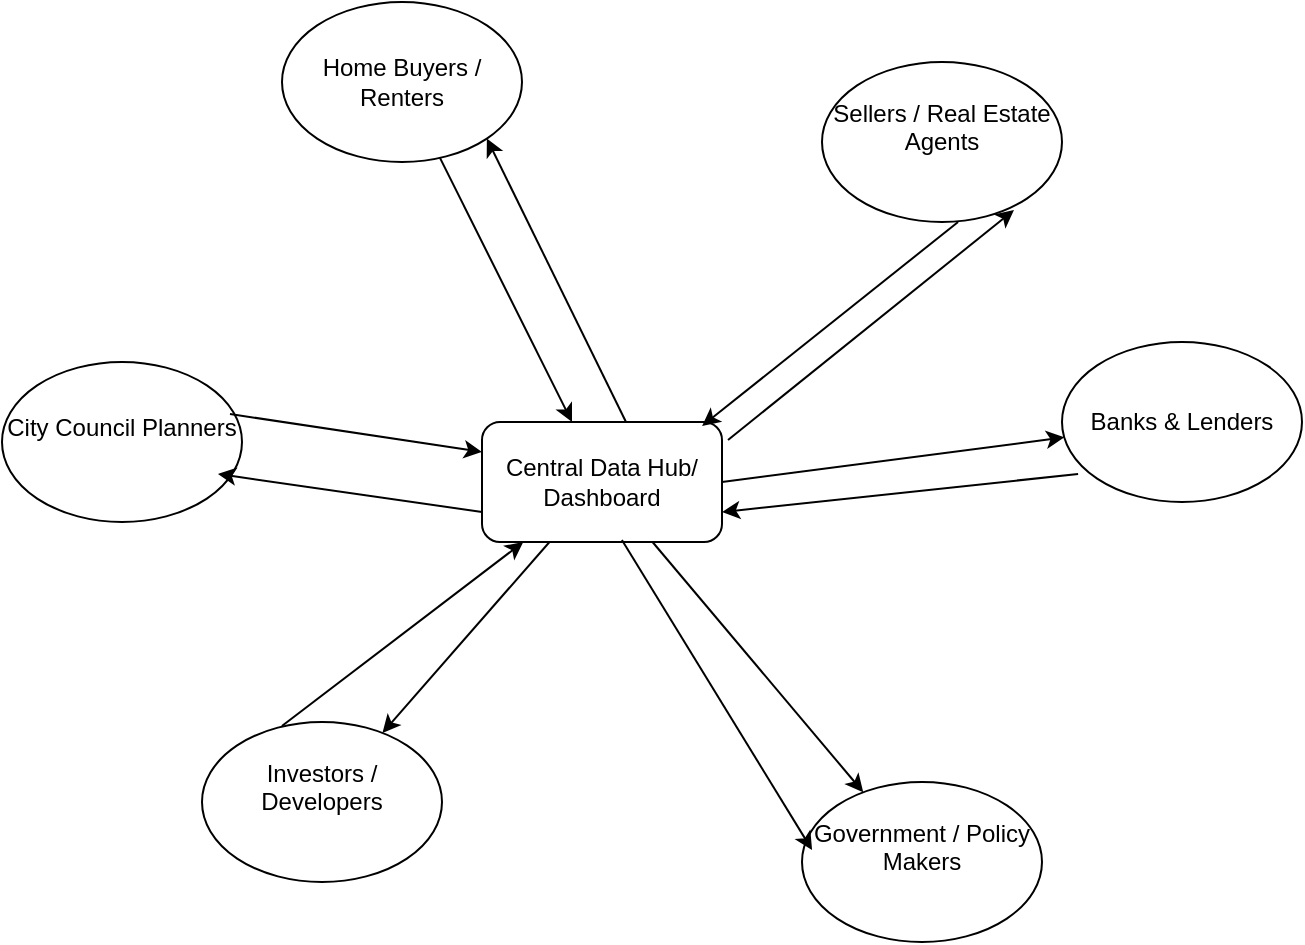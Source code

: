 <mxfile version="28.1.2">
  <diagram name="Page-1" id="ILruZGyyTOa1ROQKs28J">
    <mxGraphModel dx="1026" dy="593" grid="1" gridSize="10" guides="1" tooltips="1" connect="1" arrows="1" fold="1" page="1" pageScale="1" pageWidth="850" pageHeight="1100" math="0" shadow="0">
      <root>
        <mxCell id="0" />
        <mxCell id="1" parent="0" />
        <mxCell id="UPwNnVpkmZIT6Y5rXxJI-1" value="Central Data Hub/ Dashboard" style="rounded=1;whiteSpace=wrap;html=1;" vertex="1" parent="1">
          <mxGeometry x="330" y="240" width="120" height="60" as="geometry" />
        </mxCell>
        <mxCell id="UPwNnVpkmZIT6Y5rXxJI-2" value="Home Buyers / Renters" style="ellipse;whiteSpace=wrap;html=1;" vertex="1" parent="1">
          <mxGeometry x="230" y="30" width="120" height="80" as="geometry" />
        </mxCell>
        <mxCell id="UPwNnVpkmZIT6Y5rXxJI-3" value="&#xa;Sellers / Real Estate Agents &#xa;&#xa;" style="ellipse;whiteSpace=wrap;html=1;" vertex="1" parent="1">
          <mxGeometry x="500" y="60" width="120" height="80" as="geometry" />
        </mxCell>
        <mxCell id="UPwNnVpkmZIT6Y5rXxJI-4" value="Banks &amp;amp; Lenders" style="ellipse;whiteSpace=wrap;html=1;" vertex="1" parent="1">
          <mxGeometry x="620" y="200" width="120" height="80" as="geometry" />
        </mxCell>
        <mxCell id="UPwNnVpkmZIT6Y5rXxJI-5" value="&#xa;Government / Policy Makers&#xa;&#xa;" style="ellipse;whiteSpace=wrap;html=1;" vertex="1" parent="1">
          <mxGeometry x="490" y="420" width="120" height="80" as="geometry" />
        </mxCell>
        <mxCell id="UPwNnVpkmZIT6Y5rXxJI-6" value="&#xa;Investors / Developers&#xa;&#xa;" style="ellipse;whiteSpace=wrap;html=1;" vertex="1" parent="1">
          <mxGeometry x="190" y="390" width="120" height="80" as="geometry" />
        </mxCell>
        <mxCell id="UPwNnVpkmZIT6Y5rXxJI-7" value="&#xa;City Council Planners&#xa;&#xa;" style="ellipse;whiteSpace=wrap;html=1;" vertex="1" parent="1">
          <mxGeometry x="90" y="210" width="120" height="80" as="geometry" />
        </mxCell>
        <mxCell id="UPwNnVpkmZIT6Y5rXxJI-8" value="" style="endArrow=classic;html=1;rounded=0;" edge="1" parent="1" source="UPwNnVpkmZIT6Y5rXxJI-2" target="UPwNnVpkmZIT6Y5rXxJI-1">
          <mxGeometry width="50" height="50" relative="1" as="geometry">
            <mxPoint x="270" y="190" as="sourcePoint" />
            <mxPoint x="320" y="140" as="targetPoint" />
          </mxGeometry>
        </mxCell>
        <mxCell id="UPwNnVpkmZIT6Y5rXxJI-9" value="" style="endArrow=classic;html=1;rounded=0;exitX=0.6;exitY=0;exitDx=0;exitDy=0;exitPerimeter=0;entryX=1;entryY=1;entryDx=0;entryDy=0;" edge="1" parent="1" source="UPwNnVpkmZIT6Y5rXxJI-1" target="UPwNnVpkmZIT6Y5rXxJI-2">
          <mxGeometry width="50" height="50" relative="1" as="geometry">
            <mxPoint x="480" y="190" as="sourcePoint" />
            <mxPoint x="530" y="140" as="targetPoint" />
          </mxGeometry>
        </mxCell>
        <mxCell id="UPwNnVpkmZIT6Y5rXxJI-10" value="" style="endArrow=classic;html=1;rounded=0;exitX=1.025;exitY=0.15;exitDx=0;exitDy=0;exitPerimeter=0;entryX=0.8;entryY=0.925;entryDx=0;entryDy=0;entryPerimeter=0;" edge="1" parent="1" source="UPwNnVpkmZIT6Y5rXxJI-1" target="UPwNnVpkmZIT6Y5rXxJI-3">
          <mxGeometry width="50" height="50" relative="1" as="geometry">
            <mxPoint x="535" y="250" as="sourcePoint" />
            <mxPoint x="585" y="200" as="targetPoint" />
          </mxGeometry>
        </mxCell>
        <mxCell id="UPwNnVpkmZIT6Y5rXxJI-11" value="" style="endArrow=classic;html=1;rounded=0;exitX=0.567;exitY=1;exitDx=0;exitDy=0;exitPerimeter=0;entryX=0.917;entryY=0.033;entryDx=0;entryDy=0;entryPerimeter=0;" edge="1" parent="1" source="UPwNnVpkmZIT6Y5rXxJI-3" target="UPwNnVpkmZIT6Y5rXxJI-1">
          <mxGeometry width="50" height="50" relative="1" as="geometry">
            <mxPoint x="400" y="330" as="sourcePoint" />
            <mxPoint x="450" y="280" as="targetPoint" />
          </mxGeometry>
        </mxCell>
        <mxCell id="UPwNnVpkmZIT6Y5rXxJI-12" value="" style="endArrow=classic;html=1;rounded=0;exitX=0.067;exitY=0.825;exitDx=0;exitDy=0;entryX=1;entryY=0.75;entryDx=0;entryDy=0;exitPerimeter=0;" edge="1" parent="1" source="UPwNnVpkmZIT6Y5rXxJI-4" target="UPwNnVpkmZIT6Y5rXxJI-1">
          <mxGeometry width="50" height="50" relative="1" as="geometry">
            <mxPoint x="400" y="330" as="sourcePoint" />
            <mxPoint x="450" y="280" as="targetPoint" />
          </mxGeometry>
        </mxCell>
        <mxCell id="UPwNnVpkmZIT6Y5rXxJI-13" value="" style="endArrow=classic;html=1;rounded=0;exitX=1;exitY=0.5;exitDx=0;exitDy=0;" edge="1" parent="1" source="UPwNnVpkmZIT6Y5rXxJI-1" target="UPwNnVpkmZIT6Y5rXxJI-4">
          <mxGeometry width="50" height="50" relative="1" as="geometry">
            <mxPoint x="400" y="330" as="sourcePoint" />
            <mxPoint x="450" y="280" as="targetPoint" />
          </mxGeometry>
        </mxCell>
        <mxCell id="UPwNnVpkmZIT6Y5rXxJI-14" value="" style="endArrow=classic;html=1;rounded=0;exitX=0.583;exitY=0.983;exitDx=0;exitDy=0;entryX=0.042;entryY=0.425;entryDx=0;entryDy=0;entryPerimeter=0;exitPerimeter=0;" edge="1" parent="1" source="UPwNnVpkmZIT6Y5rXxJI-1" target="UPwNnVpkmZIT6Y5rXxJI-5">
          <mxGeometry width="50" height="50" relative="1" as="geometry">
            <mxPoint x="380" y="455" as="sourcePoint" />
            <mxPoint x="430" y="405" as="targetPoint" />
          </mxGeometry>
        </mxCell>
        <mxCell id="UPwNnVpkmZIT6Y5rXxJI-15" value="" style="endArrow=classic;html=1;rounded=0;" edge="1" parent="1" source="UPwNnVpkmZIT6Y5rXxJI-1" target="UPwNnVpkmZIT6Y5rXxJI-5">
          <mxGeometry width="50" height="50" relative="1" as="geometry">
            <mxPoint x="400" y="330" as="sourcePoint" />
            <mxPoint x="450" y="280" as="targetPoint" />
          </mxGeometry>
        </mxCell>
        <mxCell id="UPwNnVpkmZIT6Y5rXxJI-18" value="" style="endArrow=classic;html=1;rounded=0;exitX=0.95;exitY=0.325;exitDx=0;exitDy=0;exitPerimeter=0;entryX=0;entryY=0.25;entryDx=0;entryDy=0;" edge="1" parent="1" source="UPwNnVpkmZIT6Y5rXxJI-7" target="UPwNnVpkmZIT6Y5rXxJI-1">
          <mxGeometry width="50" height="50" relative="1" as="geometry">
            <mxPoint x="400" y="330" as="sourcePoint" />
            <mxPoint x="450" y="280" as="targetPoint" />
          </mxGeometry>
        </mxCell>
        <mxCell id="UPwNnVpkmZIT6Y5rXxJI-19" value="" style="endArrow=classic;html=1;rounded=0;entryX=0.9;entryY=0.7;entryDx=0;entryDy=0;entryPerimeter=0;exitX=0;exitY=0.75;exitDx=0;exitDy=0;" edge="1" parent="1" source="UPwNnVpkmZIT6Y5rXxJI-1" target="UPwNnVpkmZIT6Y5rXxJI-7">
          <mxGeometry width="50" height="50" relative="1" as="geometry">
            <mxPoint x="400" y="330" as="sourcePoint" />
            <mxPoint x="450" y="280" as="targetPoint" />
          </mxGeometry>
        </mxCell>
        <mxCell id="UPwNnVpkmZIT6Y5rXxJI-20" value="" style="endArrow=classic;html=1;rounded=0;" edge="1" parent="1" source="UPwNnVpkmZIT6Y5rXxJI-1" target="UPwNnVpkmZIT6Y5rXxJI-6">
          <mxGeometry width="50" height="50" relative="1" as="geometry">
            <mxPoint x="400" y="330" as="sourcePoint" />
            <mxPoint x="450" y="280" as="targetPoint" />
          </mxGeometry>
        </mxCell>
        <mxCell id="UPwNnVpkmZIT6Y5rXxJI-21" value="" style="endArrow=classic;html=1;rounded=0;exitX=0.333;exitY=0.025;exitDx=0;exitDy=0;exitPerimeter=0;" edge="1" parent="1" source="UPwNnVpkmZIT6Y5rXxJI-6" target="UPwNnVpkmZIT6Y5rXxJI-1">
          <mxGeometry width="50" height="50" relative="1" as="geometry">
            <mxPoint x="400" y="330" as="sourcePoint" />
            <mxPoint x="450" y="280" as="targetPoint" />
          </mxGeometry>
        </mxCell>
      </root>
    </mxGraphModel>
  </diagram>
</mxfile>
